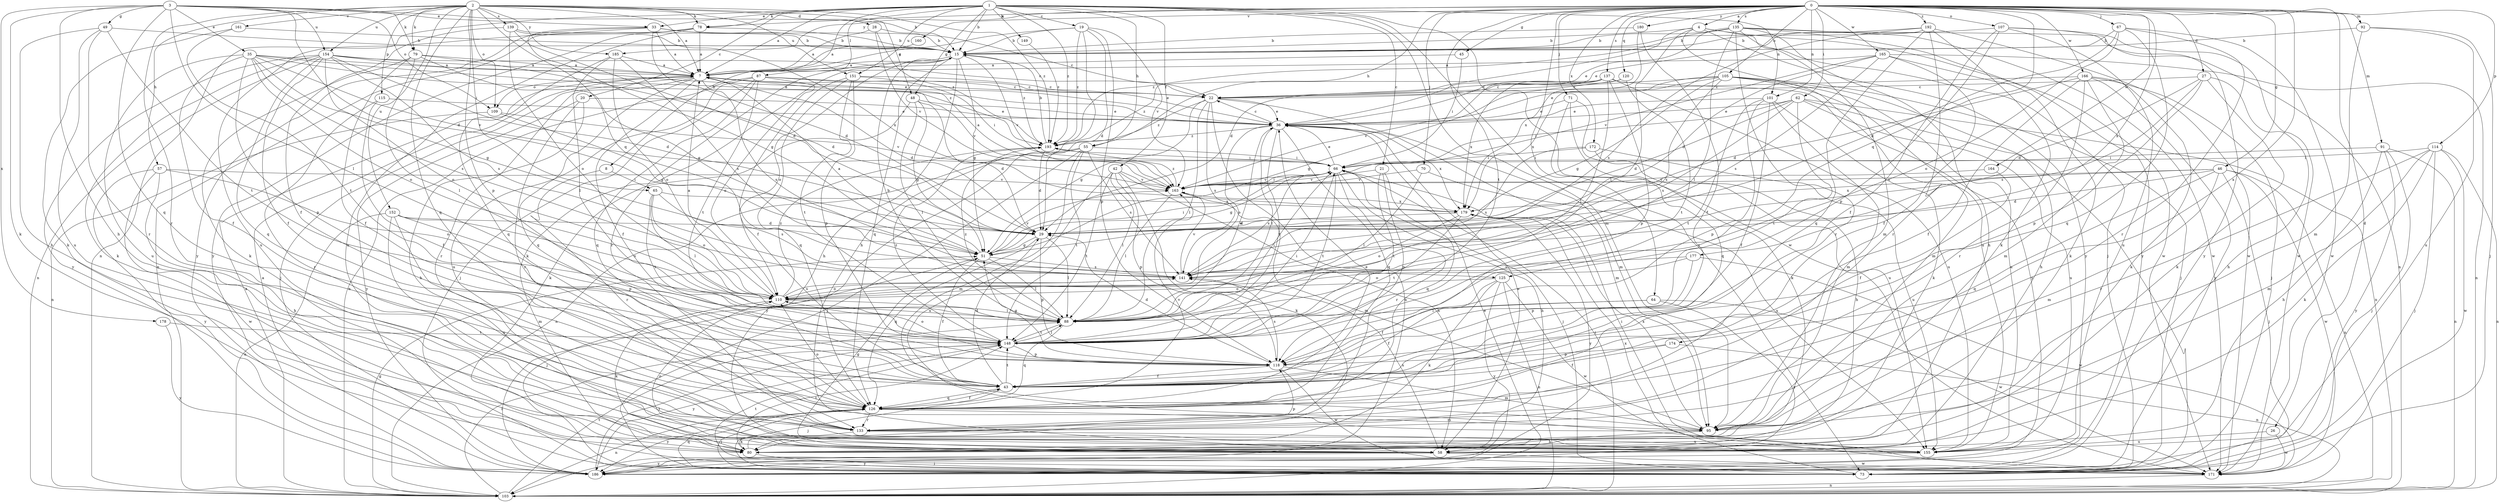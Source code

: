 strict digraph  {
0;
1;
2;
3;
4;
7;
8;
15;
19;
20;
21;
22;
26;
27;
28;
29;
33;
35;
36;
42;
43;
45;
46;
48;
49;
51;
55;
57;
58;
62;
64;
65;
66;
67;
70;
71;
73;
78;
79;
80;
87;
88;
91;
92;
95;
101;
103;
105;
107;
109;
110;
114;
115;
118;
120;
125;
126;
133;
135;
137;
139;
141;
148;
149;
151;
152;
154;
155;
160;
161;
163;
164;
165;
166;
171;
172;
174;
177;
178;
179;
180;
185;
186;
192;
193;
0 -> 4  [label=a];
0 -> 26  [label=d];
0 -> 27  [label=d];
0 -> 45  [label=g];
0 -> 46  [label=g];
0 -> 55  [label=h];
0 -> 62  [label=i];
0 -> 64  [label=i];
0 -> 67  [label=j];
0 -> 70  [label=j];
0 -> 71  [label=j];
0 -> 78  [label=k];
0 -> 91  [label=m];
0 -> 92  [label=m];
0 -> 101  [label=n];
0 -> 105  [label=o];
0 -> 107  [label=o];
0 -> 114  [label=p];
0 -> 120  [label=q];
0 -> 125  [label=q];
0 -> 135  [label=s];
0 -> 137  [label=s];
0 -> 148  [label=t];
0 -> 160  [label=v];
0 -> 164  [label=w];
0 -> 165  [label=w];
0 -> 166  [label=w];
0 -> 172  [label=x];
0 -> 174  [label=x];
0 -> 177  [label=x];
0 -> 180  [label=y];
0 -> 185  [label=y];
0 -> 192  [label=z];
1 -> 7  [label=a];
1 -> 8  [label=b];
1 -> 15  [label=b];
1 -> 19  [label=c];
1 -> 20  [label=c];
1 -> 21  [label=c];
1 -> 33  [label=e];
1 -> 42  [label=f];
1 -> 48  [label=g];
1 -> 55  [label=h];
1 -> 73  [label=j];
1 -> 78  [label=k];
1 -> 87  [label=l];
1 -> 95  [label=m];
1 -> 101  [label=n];
1 -> 103  [label=n];
1 -> 149  [label=u];
1 -> 151  [label=u];
1 -> 171  [label=w];
1 -> 193  [label=z];
2 -> 7  [label=a];
2 -> 28  [label=d];
2 -> 48  [label=g];
2 -> 57  [label=h];
2 -> 65  [label=i];
2 -> 78  [label=k];
2 -> 79  [label=k];
2 -> 109  [label=o];
2 -> 115  [label=p];
2 -> 118  [label=p];
2 -> 125  [label=q];
2 -> 126  [label=q];
2 -> 133  [label=r];
2 -> 139  [label=s];
2 -> 151  [label=u];
2 -> 152  [label=u];
2 -> 154  [label=u];
2 -> 161  [label=v];
2 -> 185  [label=y];
2 -> 193  [label=z];
3 -> 15  [label=b];
3 -> 29  [label=d];
3 -> 33  [label=e];
3 -> 35  [label=e];
3 -> 49  [label=g];
3 -> 58  [label=h];
3 -> 79  [label=k];
3 -> 80  [label=k];
3 -> 88  [label=l];
3 -> 109  [label=o];
3 -> 126  [label=q];
3 -> 154  [label=u];
3 -> 178  [label=x];
4 -> 15  [label=b];
4 -> 29  [label=d];
4 -> 73  [label=j];
4 -> 88  [label=l];
4 -> 155  [label=u];
4 -> 171  [label=w];
4 -> 186  [label=y];
7 -> 22  [label=c];
7 -> 29  [label=d];
7 -> 43  [label=f];
7 -> 73  [label=j];
7 -> 109  [label=o];
7 -> 126  [label=q];
7 -> 133  [label=r];
7 -> 141  [label=s];
7 -> 163  [label=v];
8 -> 65  [label=i];
8 -> 133  [label=r];
15 -> 7  [label=a];
15 -> 51  [label=g];
15 -> 58  [label=h];
15 -> 80  [label=k];
15 -> 110  [label=o];
15 -> 126  [label=q];
15 -> 133  [label=r];
15 -> 163  [label=v];
15 -> 193  [label=z];
19 -> 7  [label=a];
19 -> 15  [label=b];
19 -> 29  [label=d];
19 -> 58  [label=h];
19 -> 118  [label=p];
19 -> 163  [label=v];
19 -> 193  [label=z];
20 -> 36  [label=e];
20 -> 58  [label=h];
20 -> 133  [label=r];
20 -> 186  [label=y];
21 -> 118  [label=p];
21 -> 126  [label=q];
21 -> 148  [label=t];
21 -> 163  [label=v];
22 -> 36  [label=e];
22 -> 51  [label=g];
22 -> 88  [label=l];
22 -> 95  [label=m];
22 -> 103  [label=n];
22 -> 141  [label=s];
22 -> 193  [label=z];
26 -> 155  [label=u];
26 -> 171  [label=w];
27 -> 22  [label=c];
27 -> 29  [label=d];
27 -> 58  [label=h];
27 -> 80  [label=k];
27 -> 118  [label=p];
27 -> 141  [label=s];
28 -> 7  [label=a];
28 -> 15  [label=b];
28 -> 163  [label=v];
28 -> 193  [label=z];
29 -> 51  [label=g];
29 -> 88  [label=l];
29 -> 118  [label=p];
29 -> 126  [label=q];
33 -> 7  [label=a];
33 -> 15  [label=b];
33 -> 22  [label=c];
33 -> 29  [label=d];
33 -> 51  [label=g];
33 -> 155  [label=u];
33 -> 186  [label=y];
35 -> 7  [label=a];
35 -> 36  [label=e];
35 -> 43  [label=f];
35 -> 51  [label=g];
35 -> 110  [label=o];
35 -> 118  [label=p];
35 -> 141  [label=s];
35 -> 155  [label=u];
35 -> 163  [label=v];
35 -> 193  [label=z];
36 -> 22  [label=c];
36 -> 88  [label=l];
36 -> 95  [label=m];
36 -> 110  [label=o];
36 -> 126  [label=q];
36 -> 148  [label=t];
36 -> 179  [label=x];
36 -> 193  [label=z];
42 -> 58  [label=h];
42 -> 80  [label=k];
42 -> 88  [label=l];
42 -> 118  [label=p];
42 -> 148  [label=t];
42 -> 155  [label=u];
42 -> 163  [label=v];
43 -> 29  [label=d];
43 -> 73  [label=j];
43 -> 126  [label=q];
43 -> 148  [label=t];
45 -> 7  [label=a];
45 -> 66  [label=i];
46 -> 29  [label=d];
46 -> 73  [label=j];
46 -> 95  [label=m];
46 -> 103  [label=n];
46 -> 126  [label=q];
46 -> 163  [label=v];
46 -> 171  [label=w];
46 -> 179  [label=x];
48 -> 29  [label=d];
48 -> 36  [label=e];
48 -> 51  [label=g];
48 -> 80  [label=k];
48 -> 88  [label=l];
49 -> 15  [label=b];
49 -> 58  [label=h];
49 -> 133  [label=r];
49 -> 148  [label=t];
49 -> 155  [label=u];
51 -> 7  [label=a];
51 -> 43  [label=f];
51 -> 66  [label=i];
51 -> 73  [label=j];
51 -> 88  [label=l];
51 -> 141  [label=s];
51 -> 163  [label=v];
55 -> 66  [label=i];
55 -> 73  [label=j];
55 -> 95  [label=m];
55 -> 103  [label=n];
55 -> 141  [label=s];
55 -> 148  [label=t];
55 -> 186  [label=y];
57 -> 58  [label=h];
57 -> 110  [label=o];
57 -> 163  [label=v];
57 -> 171  [label=w];
57 -> 186  [label=y];
58 -> 36  [label=e];
58 -> 51  [label=g];
58 -> 110  [label=o];
58 -> 141  [label=s];
58 -> 171  [label=w];
58 -> 186  [label=y];
62 -> 29  [label=d];
62 -> 36  [label=e];
62 -> 66  [label=i];
62 -> 73  [label=j];
62 -> 103  [label=n];
62 -> 141  [label=s];
62 -> 148  [label=t];
62 -> 155  [label=u];
64 -> 43  [label=f];
64 -> 88  [label=l];
64 -> 171  [label=w];
64 -> 186  [label=y];
65 -> 88  [label=l];
65 -> 110  [label=o];
65 -> 141  [label=s];
65 -> 148  [label=t];
65 -> 179  [label=x];
66 -> 7  [label=a];
66 -> 36  [label=e];
66 -> 51  [label=g];
66 -> 58  [label=h];
66 -> 73  [label=j];
66 -> 133  [label=r];
66 -> 141  [label=s];
66 -> 148  [label=t];
66 -> 163  [label=v];
67 -> 15  [label=b];
67 -> 29  [label=d];
67 -> 110  [label=o];
67 -> 126  [label=q];
67 -> 133  [label=r];
67 -> 171  [label=w];
70 -> 88  [label=l];
70 -> 155  [label=u];
70 -> 163  [label=v];
71 -> 36  [label=e];
71 -> 80  [label=k];
71 -> 126  [label=q];
71 -> 155  [label=u];
73 -> 126  [label=q];
73 -> 179  [label=x];
78 -> 7  [label=a];
78 -> 15  [label=b];
78 -> 103  [label=n];
78 -> 155  [label=u];
78 -> 186  [label=y];
79 -> 7  [label=a];
79 -> 29  [label=d];
79 -> 43  [label=f];
79 -> 51  [label=g];
79 -> 80  [label=k];
79 -> 88  [label=l];
80 -> 73  [label=j];
80 -> 118  [label=p];
80 -> 148  [label=t];
87 -> 22  [label=c];
87 -> 36  [label=e];
87 -> 73  [label=j];
87 -> 103  [label=n];
87 -> 110  [label=o];
87 -> 126  [label=q];
87 -> 148  [label=t];
87 -> 155  [label=u];
88 -> 15  [label=b];
88 -> 36  [label=e];
88 -> 66  [label=i];
88 -> 126  [label=q];
88 -> 148  [label=t];
88 -> 193  [label=z];
91 -> 58  [label=h];
91 -> 66  [label=i];
91 -> 73  [label=j];
91 -> 103  [label=n];
91 -> 186  [label=y];
92 -> 15  [label=b];
92 -> 73  [label=j];
92 -> 95  [label=m];
92 -> 155  [label=u];
95 -> 58  [label=h];
95 -> 179  [label=x];
101 -> 36  [label=e];
101 -> 43  [label=f];
101 -> 80  [label=k];
101 -> 95  [label=m];
101 -> 118  [label=p];
101 -> 148  [label=t];
103 -> 7  [label=a];
103 -> 36  [label=e];
103 -> 51  [label=g];
103 -> 66  [label=i];
103 -> 88  [label=l];
103 -> 148  [label=t];
105 -> 22  [label=c];
105 -> 36  [label=e];
105 -> 51  [label=g];
105 -> 58  [label=h];
105 -> 73  [label=j];
105 -> 95  [label=m];
105 -> 141  [label=s];
105 -> 155  [label=u];
105 -> 179  [label=x];
107 -> 15  [label=b];
107 -> 43  [label=f];
107 -> 118  [label=p];
107 -> 155  [label=u];
107 -> 171  [label=w];
107 -> 186  [label=y];
109 -> 51  [label=g];
109 -> 103  [label=n];
109 -> 163  [label=v];
110 -> 7  [label=a];
110 -> 80  [label=k];
110 -> 88  [label=l];
110 -> 141  [label=s];
110 -> 193  [label=z];
114 -> 66  [label=i];
114 -> 73  [label=j];
114 -> 80  [label=k];
114 -> 95  [label=m];
114 -> 103  [label=n];
114 -> 133  [label=r];
114 -> 171  [label=w];
115 -> 36  [label=e];
115 -> 43  [label=f];
115 -> 133  [label=r];
118 -> 29  [label=d];
118 -> 43  [label=f];
118 -> 51  [label=g];
118 -> 95  [label=m];
118 -> 141  [label=s];
118 -> 171  [label=w];
120 -> 22  [label=c];
120 -> 51  [label=g];
120 -> 148  [label=t];
125 -> 43  [label=f];
125 -> 80  [label=k];
125 -> 103  [label=n];
125 -> 110  [label=o];
125 -> 171  [label=w];
125 -> 186  [label=y];
126 -> 36  [label=e];
126 -> 43  [label=f];
126 -> 73  [label=j];
126 -> 95  [label=m];
126 -> 103  [label=n];
126 -> 110  [label=o];
126 -> 133  [label=r];
126 -> 163  [label=v];
126 -> 186  [label=y];
133 -> 80  [label=k];
133 -> 155  [label=u];
135 -> 15  [label=b];
135 -> 36  [label=e];
135 -> 58  [label=h];
135 -> 88  [label=l];
135 -> 95  [label=m];
135 -> 103  [label=n];
135 -> 133  [label=r];
135 -> 171  [label=w];
135 -> 186  [label=y];
135 -> 193  [label=z];
137 -> 22  [label=c];
137 -> 88  [label=l];
137 -> 118  [label=p];
137 -> 155  [label=u];
137 -> 163  [label=v];
137 -> 179  [label=x];
137 -> 186  [label=y];
137 -> 193  [label=z];
139 -> 15  [label=b];
139 -> 29  [label=d];
139 -> 43  [label=f];
139 -> 110  [label=o];
139 -> 179  [label=x];
141 -> 110  [label=o];
141 -> 163  [label=v];
148 -> 66  [label=i];
148 -> 88  [label=l];
148 -> 110  [label=o];
148 -> 118  [label=p];
148 -> 186  [label=y];
148 -> 193  [label=z];
149 -> 193  [label=z];
151 -> 22  [label=c];
151 -> 43  [label=f];
151 -> 66  [label=i];
151 -> 118  [label=p];
151 -> 126  [label=q];
151 -> 148  [label=t];
152 -> 29  [label=d];
152 -> 95  [label=m];
152 -> 103  [label=n];
152 -> 110  [label=o];
152 -> 118  [label=p];
152 -> 155  [label=u];
154 -> 7  [label=a];
154 -> 22  [label=c];
154 -> 29  [label=d];
154 -> 36  [label=e];
154 -> 43  [label=f];
154 -> 80  [label=k];
154 -> 103  [label=n];
154 -> 110  [label=o];
154 -> 126  [label=q];
154 -> 141  [label=s];
154 -> 186  [label=y];
155 -> 186  [label=y];
160 -> 7  [label=a];
161 -> 15  [label=b];
161 -> 80  [label=k];
161 -> 148  [label=t];
163 -> 66  [label=i];
163 -> 88  [label=l];
163 -> 95  [label=m];
163 -> 179  [label=x];
163 -> 193  [label=z];
164 -> 43  [label=f];
164 -> 163  [label=v];
165 -> 7  [label=a];
165 -> 29  [label=d];
165 -> 43  [label=f];
165 -> 80  [label=k];
165 -> 103  [label=n];
165 -> 141  [label=s];
165 -> 163  [label=v];
166 -> 22  [label=c];
166 -> 29  [label=d];
166 -> 43  [label=f];
166 -> 73  [label=j];
166 -> 80  [label=k];
166 -> 95  [label=m];
166 -> 133  [label=r];
166 -> 186  [label=y];
171 -> 66  [label=i];
171 -> 103  [label=n];
171 -> 148  [label=t];
172 -> 58  [label=h];
172 -> 66  [label=i];
172 -> 141  [label=s];
172 -> 155  [label=u];
174 -> 43  [label=f];
174 -> 103  [label=n];
174 -> 118  [label=p];
177 -> 110  [label=o];
177 -> 118  [label=p];
177 -> 141  [label=s];
177 -> 171  [label=w];
178 -> 148  [label=t];
178 -> 186  [label=y];
179 -> 29  [label=d];
179 -> 110  [label=o];
179 -> 148  [label=t];
179 -> 186  [label=y];
180 -> 15  [label=b];
180 -> 43  [label=f];
180 -> 179  [label=x];
185 -> 7  [label=a];
185 -> 88  [label=l];
185 -> 110  [label=o];
185 -> 126  [label=q];
185 -> 141  [label=s];
186 -> 7  [label=a];
186 -> 148  [label=t];
192 -> 15  [label=b];
192 -> 36  [label=e];
192 -> 80  [label=k];
192 -> 126  [label=q];
192 -> 133  [label=r];
192 -> 141  [label=s];
192 -> 171  [label=w];
193 -> 15  [label=b];
193 -> 29  [label=d];
193 -> 66  [label=i];
}
